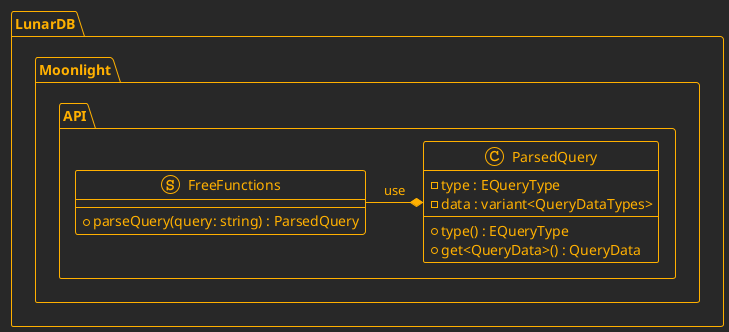 @startuml Moonlight
!theme crt-amber

namespace LunarDB {
namespace Moonlight {

namespace API {

class ParsedQuery {
    + type() : EQueryType
    + get<QueryData>() : QueryData

    - type : EQueryType
    - data : variant<QueryDataTypes>
}

stereotype FreeFunctions {
    + parseQuery(query: string) : ParsedQuery
}

FreeFunctions -* ParsedQuery : use

}
}
}

@enduml